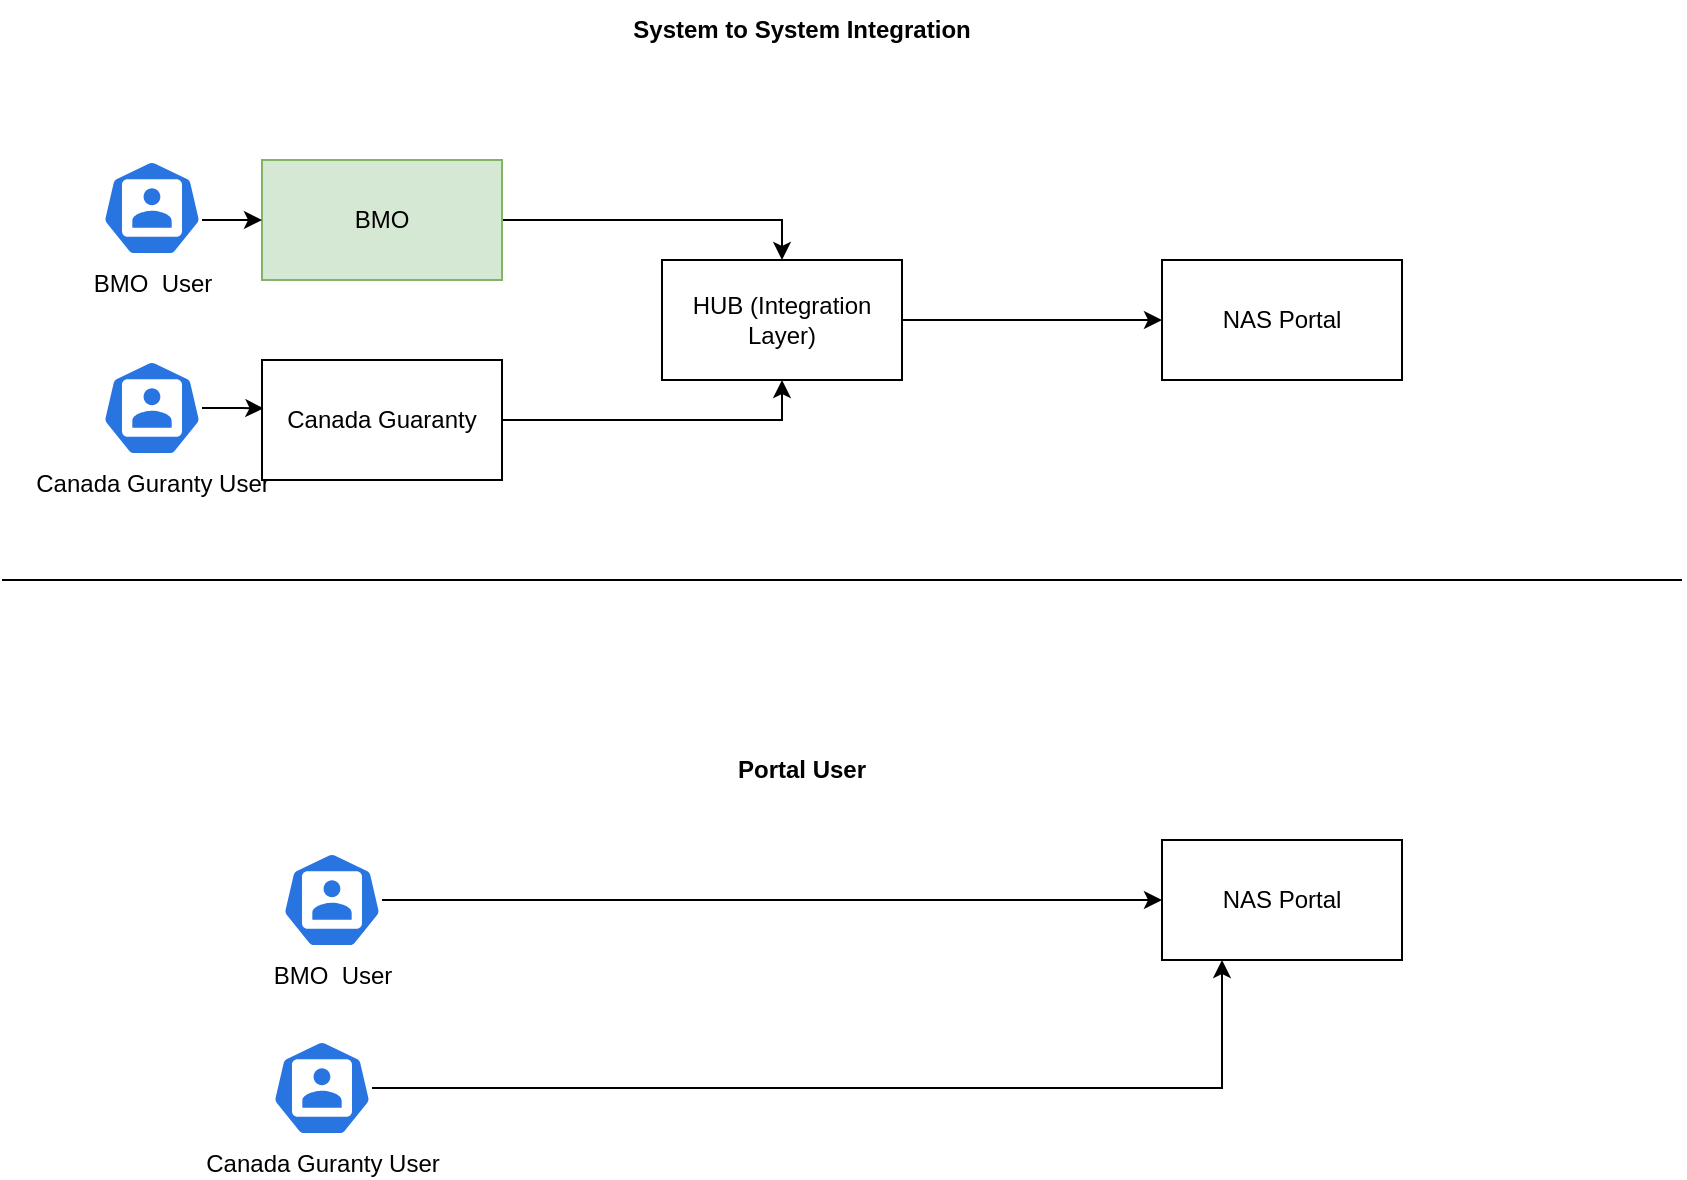<mxfile version="15.5.2" type="github" pages="2">
  <diagram id="JeM2oguLR3vM5HerTo6W" name="Integration vs Portal">
    <mxGraphModel dx="1292" dy="741" grid="1" gridSize="10" guides="1" tooltips="1" connect="1" arrows="1" fold="1" page="1" pageScale="1" pageWidth="850" pageHeight="1100" math="0" shadow="0">
      <root>
        <mxCell id="0" />
        <mxCell id="1" parent="0" />
        <mxCell id="SW1_3JVglDq4V3xxYtGE-11" style="edgeStyle=orthogonalEdgeStyle;rounded=0;orthogonalLoop=1;jettySize=auto;html=1;entryX=0.5;entryY=0;entryDx=0;entryDy=0;" edge="1" parent="1" source="SW1_3JVglDq4V3xxYtGE-1" target="SW1_3JVglDq4V3xxYtGE-3">
          <mxGeometry relative="1" as="geometry" />
        </mxCell>
        <mxCell id="SW1_3JVglDq4V3xxYtGE-1" value="BMO" style="rounded=0;whiteSpace=wrap;html=1;fillColor=#d5e8d4;strokeColor=#82b366;" vertex="1" parent="1">
          <mxGeometry x="130" y="230" width="120" height="60" as="geometry" />
        </mxCell>
        <mxCell id="SW1_3JVglDq4V3xxYtGE-12" style="edgeStyle=orthogonalEdgeStyle;rounded=0;orthogonalLoop=1;jettySize=auto;html=1;entryX=0.5;entryY=1;entryDx=0;entryDy=0;" edge="1" parent="1" source="SW1_3JVglDq4V3xxYtGE-2" target="SW1_3JVglDq4V3xxYtGE-3">
          <mxGeometry relative="1" as="geometry" />
        </mxCell>
        <mxCell id="SW1_3JVglDq4V3xxYtGE-2" value="Canada Guaranty" style="rounded=0;whiteSpace=wrap;html=1;" vertex="1" parent="1">
          <mxGeometry x="130" y="330" width="120" height="60" as="geometry" />
        </mxCell>
        <mxCell id="SW1_3JVglDq4V3xxYtGE-13" style="edgeStyle=orthogonalEdgeStyle;rounded=0;orthogonalLoop=1;jettySize=auto;html=1;entryX=0;entryY=0.5;entryDx=0;entryDy=0;" edge="1" parent="1" source="SW1_3JVglDq4V3xxYtGE-3" target="SW1_3JVglDq4V3xxYtGE-4">
          <mxGeometry relative="1" as="geometry" />
        </mxCell>
        <mxCell id="SW1_3JVglDq4V3xxYtGE-3" value="HUB (Integration Layer)" style="rounded=0;whiteSpace=wrap;html=1;" vertex="1" parent="1">
          <mxGeometry x="330" y="280" width="120" height="60" as="geometry" />
        </mxCell>
        <mxCell id="SW1_3JVglDq4V3xxYtGE-4" value="NAS Portal" style="rounded=0;whiteSpace=wrap;html=1;" vertex="1" parent="1">
          <mxGeometry x="580" y="280" width="120" height="60" as="geometry" />
        </mxCell>
        <mxCell id="SW1_3JVglDq4V3xxYtGE-5" value="System to System Integration" style="text;html=1;strokeColor=none;fillColor=none;align=center;verticalAlign=middle;whiteSpace=wrap;rounded=0;fontStyle=1" vertex="1" parent="1">
          <mxGeometry x="305" y="150" width="190" height="30" as="geometry" />
        </mxCell>
        <mxCell id="SW1_3JVglDq4V3xxYtGE-6" value="NAS Portal" style="rounded=0;whiteSpace=wrap;html=1;" vertex="1" parent="1">
          <mxGeometry x="580" y="570" width="120" height="60" as="geometry" />
        </mxCell>
        <mxCell id="SW1_3JVglDq4V3xxYtGE-9" style="edgeStyle=orthogonalEdgeStyle;rounded=0;orthogonalLoop=1;jettySize=auto;html=1;" edge="1" parent="1" source="SW1_3JVglDq4V3xxYtGE-7" target="SW1_3JVglDq4V3xxYtGE-6">
          <mxGeometry relative="1" as="geometry" />
        </mxCell>
        <mxCell id="SW1_3JVglDq4V3xxYtGE-7" value="BMO&amp;nbsp; User&lt;br&gt;" style="sketch=0;html=1;dashed=0;whitespace=wrap;fillColor=#2875E2;strokeColor=#ffffff;points=[[0.005,0.63,0],[0.1,0.2,0],[0.9,0.2,0],[0.5,0,0],[0.995,0.63,0],[0.72,0.99,0],[0.5,1,0],[0.28,0.99,0]];shape=mxgraph.kubernetes.icon;prIcon=user;labelPosition=center;verticalLabelPosition=bottom;align=center;verticalAlign=top;" vertex="1" parent="1">
          <mxGeometry x="140" y="576" width="50" height="48" as="geometry" />
        </mxCell>
        <mxCell id="SW1_3JVglDq4V3xxYtGE-10" style="edgeStyle=orthogonalEdgeStyle;rounded=0;orthogonalLoop=1;jettySize=auto;html=1;entryX=0.25;entryY=1;entryDx=0;entryDy=0;" edge="1" parent="1" source="SW1_3JVglDq4V3xxYtGE-8" target="SW1_3JVglDq4V3xxYtGE-6">
          <mxGeometry relative="1" as="geometry" />
        </mxCell>
        <mxCell id="SW1_3JVglDq4V3xxYtGE-8" value="Canada Guranty User" style="sketch=0;html=1;dashed=0;whitespace=wrap;fillColor=#2875E2;strokeColor=#ffffff;points=[[0.005,0.63,0],[0.1,0.2,0],[0.9,0.2,0],[0.5,0,0],[0.995,0.63,0],[0.72,0.99,0],[0.5,1,0],[0.28,0.99,0]];shape=mxgraph.kubernetes.icon;prIcon=user;labelPosition=center;verticalLabelPosition=bottom;align=center;verticalAlign=top;" vertex="1" parent="1">
          <mxGeometry x="135" y="670" width="50" height="48" as="geometry" />
        </mxCell>
        <mxCell id="SW1_3JVglDq4V3xxYtGE-15" value="Portal User" style="text;html=1;strokeColor=none;fillColor=none;align=center;verticalAlign=middle;whiteSpace=wrap;rounded=0;fontStyle=1" vertex="1" parent="1">
          <mxGeometry x="350" y="520" width="100" height="30" as="geometry" />
        </mxCell>
        <mxCell id="SW1_3JVglDq4V3xxYtGE-16" value="" style="endArrow=none;html=1;rounded=0;" edge="1" parent="1">
          <mxGeometry width="50" height="50" relative="1" as="geometry">
            <mxPoint y="440" as="sourcePoint" />
            <mxPoint x="840" y="440" as="targetPoint" />
          </mxGeometry>
        </mxCell>
        <mxCell id="e4-q6ELuzg-SGm9NoS32-3" style="edgeStyle=orthogonalEdgeStyle;rounded=0;orthogonalLoop=1;jettySize=auto;html=1;entryX=0;entryY=0.5;entryDx=0;entryDy=0;" edge="1" parent="1" source="e4-q6ELuzg-SGm9NoS32-1" target="SW1_3JVglDq4V3xxYtGE-1">
          <mxGeometry relative="1" as="geometry">
            <Array as="points">
              <mxPoint x="110" y="260" />
              <mxPoint x="110" y="260" />
            </Array>
          </mxGeometry>
        </mxCell>
        <mxCell id="e4-q6ELuzg-SGm9NoS32-1" value="BMO&amp;nbsp; User&lt;br&gt;" style="sketch=0;html=1;dashed=0;whitespace=wrap;fillColor=#2875E2;strokeColor=#ffffff;points=[[0.005,0.63,0],[0.1,0.2,0],[0.9,0.2,0],[0.5,0,0],[0.995,0.63,0],[0.72,0.99,0],[0.5,1,0],[0.28,0.99,0]];shape=mxgraph.kubernetes.icon;prIcon=user;labelPosition=center;verticalLabelPosition=bottom;align=center;verticalAlign=top;" vertex="1" parent="1">
          <mxGeometry x="50" y="230" width="50" height="48" as="geometry" />
        </mxCell>
        <mxCell id="e4-q6ELuzg-SGm9NoS32-4" style="edgeStyle=orthogonalEdgeStyle;rounded=0;orthogonalLoop=1;jettySize=auto;html=1;entryX=0.006;entryY=0.403;entryDx=0;entryDy=0;entryPerimeter=0;" edge="1" parent="1" source="e4-q6ELuzg-SGm9NoS32-2" target="SW1_3JVglDq4V3xxYtGE-2">
          <mxGeometry relative="1" as="geometry" />
        </mxCell>
        <mxCell id="e4-q6ELuzg-SGm9NoS32-2" value="Canada Guranty User" style="sketch=0;html=1;dashed=0;whitespace=wrap;fillColor=#2875E2;strokeColor=#ffffff;points=[[0.005,0.63,0],[0.1,0.2,0],[0.9,0.2,0],[0.5,0,0],[0.995,0.63,0],[0.72,0.99,0],[0.5,1,0],[0.28,0.99,0]];shape=mxgraph.kubernetes.icon;prIcon=user;labelPosition=center;verticalLabelPosition=bottom;align=center;verticalAlign=top;" vertex="1" parent="1">
          <mxGeometry x="50" y="330" width="50" height="48" as="geometry" />
        </mxCell>
      </root>
    </mxGraphModel>
  </diagram>
  <diagram id="o-eeeiNrzpKDs-W8EStB" name="Page-2">
    <mxGraphModel dx="1550" dy="889" grid="1" gridSize="10" guides="1" tooltips="1" connect="1" arrows="1" fold="1" page="1" pageScale="1" pageWidth="850" pageHeight="1100" math="0" shadow="0">
      <root>
        <mxCell id="aWakN3xKCvsbxcJz1XHm-0" />
        <mxCell id="aWakN3xKCvsbxcJz1XHm-1" parent="aWakN3xKCvsbxcJz1XHm-0" />
      </root>
    </mxGraphModel>
  </diagram>
</mxfile>
